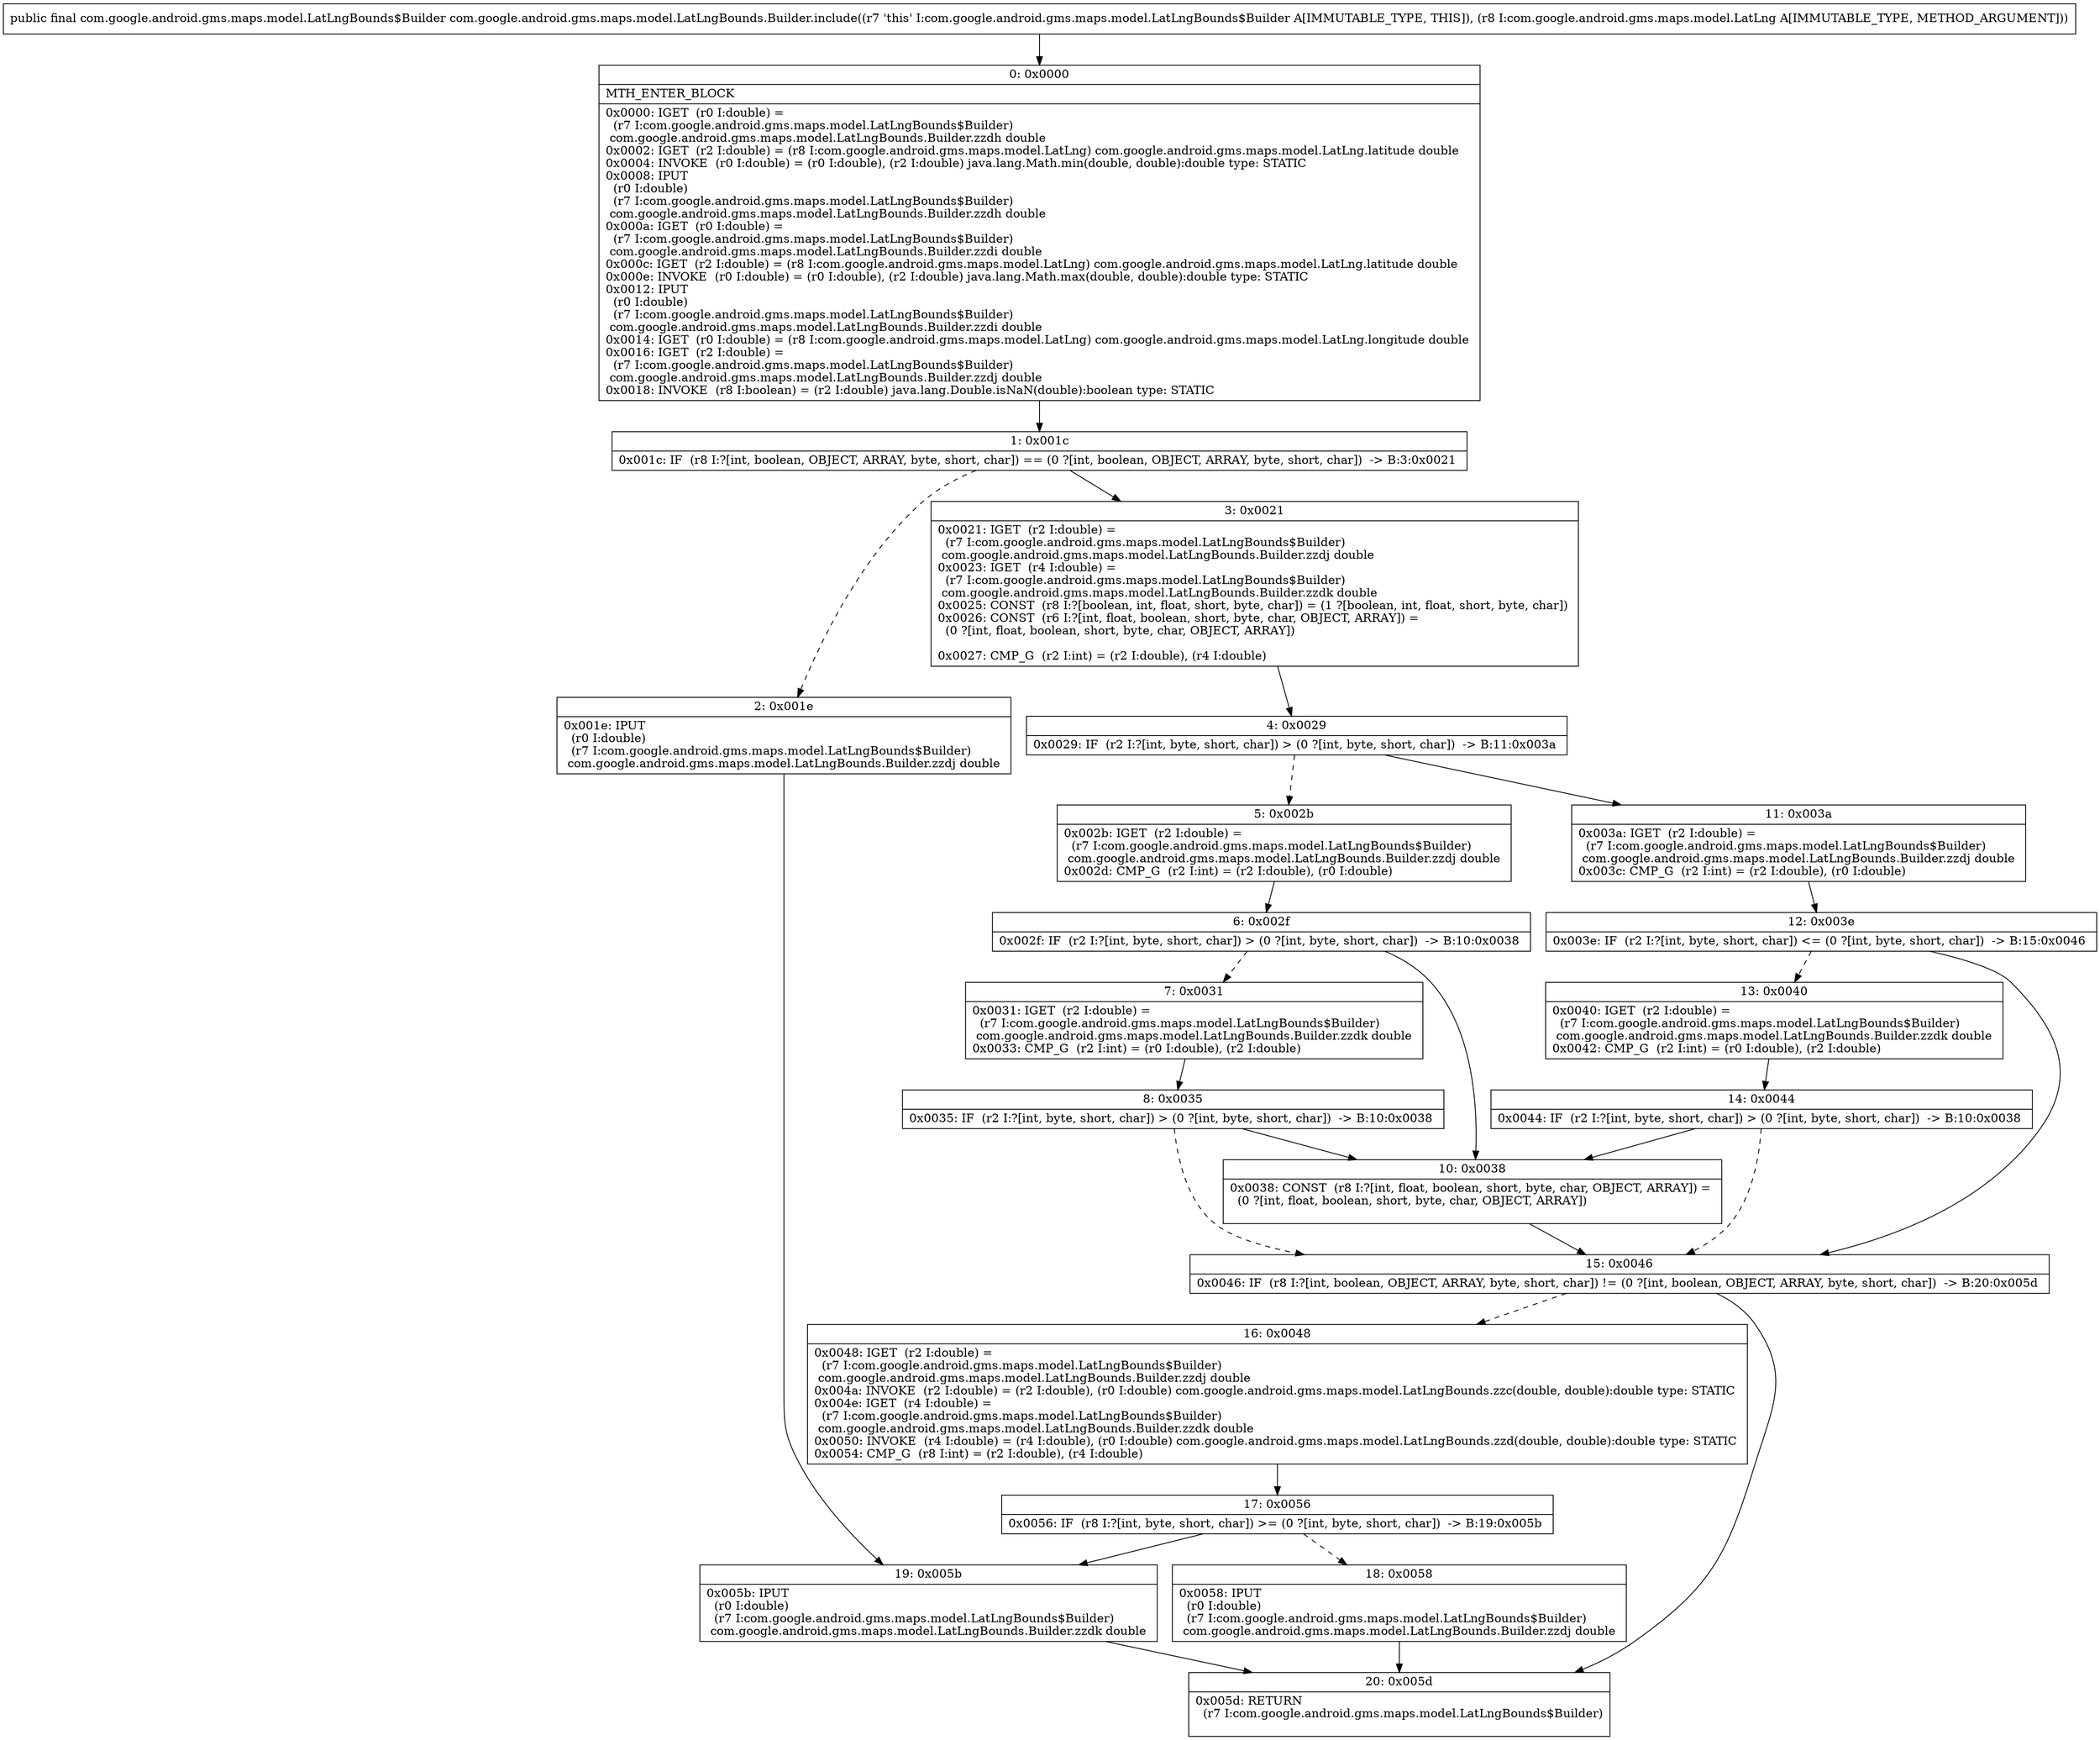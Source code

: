 digraph "CFG forcom.google.android.gms.maps.model.LatLngBounds.Builder.include(Lcom\/google\/android\/gms\/maps\/model\/LatLng;)Lcom\/google\/android\/gms\/maps\/model\/LatLngBounds$Builder;" {
Node_0 [shape=record,label="{0\:\ 0x0000|MTH_ENTER_BLOCK\l|0x0000: IGET  (r0 I:double) = \l  (r7 I:com.google.android.gms.maps.model.LatLngBounds$Builder)\l com.google.android.gms.maps.model.LatLngBounds.Builder.zzdh double \l0x0002: IGET  (r2 I:double) = (r8 I:com.google.android.gms.maps.model.LatLng) com.google.android.gms.maps.model.LatLng.latitude double \l0x0004: INVOKE  (r0 I:double) = (r0 I:double), (r2 I:double) java.lang.Math.min(double, double):double type: STATIC \l0x0008: IPUT  \l  (r0 I:double)\l  (r7 I:com.google.android.gms.maps.model.LatLngBounds$Builder)\l com.google.android.gms.maps.model.LatLngBounds.Builder.zzdh double \l0x000a: IGET  (r0 I:double) = \l  (r7 I:com.google.android.gms.maps.model.LatLngBounds$Builder)\l com.google.android.gms.maps.model.LatLngBounds.Builder.zzdi double \l0x000c: IGET  (r2 I:double) = (r8 I:com.google.android.gms.maps.model.LatLng) com.google.android.gms.maps.model.LatLng.latitude double \l0x000e: INVOKE  (r0 I:double) = (r0 I:double), (r2 I:double) java.lang.Math.max(double, double):double type: STATIC \l0x0012: IPUT  \l  (r0 I:double)\l  (r7 I:com.google.android.gms.maps.model.LatLngBounds$Builder)\l com.google.android.gms.maps.model.LatLngBounds.Builder.zzdi double \l0x0014: IGET  (r0 I:double) = (r8 I:com.google.android.gms.maps.model.LatLng) com.google.android.gms.maps.model.LatLng.longitude double \l0x0016: IGET  (r2 I:double) = \l  (r7 I:com.google.android.gms.maps.model.LatLngBounds$Builder)\l com.google.android.gms.maps.model.LatLngBounds.Builder.zzdj double \l0x0018: INVOKE  (r8 I:boolean) = (r2 I:double) java.lang.Double.isNaN(double):boolean type: STATIC \l}"];
Node_1 [shape=record,label="{1\:\ 0x001c|0x001c: IF  (r8 I:?[int, boolean, OBJECT, ARRAY, byte, short, char]) == (0 ?[int, boolean, OBJECT, ARRAY, byte, short, char])  \-\> B:3:0x0021 \l}"];
Node_2 [shape=record,label="{2\:\ 0x001e|0x001e: IPUT  \l  (r0 I:double)\l  (r7 I:com.google.android.gms.maps.model.LatLngBounds$Builder)\l com.google.android.gms.maps.model.LatLngBounds.Builder.zzdj double \l}"];
Node_3 [shape=record,label="{3\:\ 0x0021|0x0021: IGET  (r2 I:double) = \l  (r7 I:com.google.android.gms.maps.model.LatLngBounds$Builder)\l com.google.android.gms.maps.model.LatLngBounds.Builder.zzdj double \l0x0023: IGET  (r4 I:double) = \l  (r7 I:com.google.android.gms.maps.model.LatLngBounds$Builder)\l com.google.android.gms.maps.model.LatLngBounds.Builder.zzdk double \l0x0025: CONST  (r8 I:?[boolean, int, float, short, byte, char]) = (1 ?[boolean, int, float, short, byte, char]) \l0x0026: CONST  (r6 I:?[int, float, boolean, short, byte, char, OBJECT, ARRAY]) = \l  (0 ?[int, float, boolean, short, byte, char, OBJECT, ARRAY])\l \l0x0027: CMP_G  (r2 I:int) = (r2 I:double), (r4 I:double) \l}"];
Node_4 [shape=record,label="{4\:\ 0x0029|0x0029: IF  (r2 I:?[int, byte, short, char]) \> (0 ?[int, byte, short, char])  \-\> B:11:0x003a \l}"];
Node_5 [shape=record,label="{5\:\ 0x002b|0x002b: IGET  (r2 I:double) = \l  (r7 I:com.google.android.gms.maps.model.LatLngBounds$Builder)\l com.google.android.gms.maps.model.LatLngBounds.Builder.zzdj double \l0x002d: CMP_G  (r2 I:int) = (r2 I:double), (r0 I:double) \l}"];
Node_6 [shape=record,label="{6\:\ 0x002f|0x002f: IF  (r2 I:?[int, byte, short, char]) \> (0 ?[int, byte, short, char])  \-\> B:10:0x0038 \l}"];
Node_7 [shape=record,label="{7\:\ 0x0031|0x0031: IGET  (r2 I:double) = \l  (r7 I:com.google.android.gms.maps.model.LatLngBounds$Builder)\l com.google.android.gms.maps.model.LatLngBounds.Builder.zzdk double \l0x0033: CMP_G  (r2 I:int) = (r0 I:double), (r2 I:double) \l}"];
Node_8 [shape=record,label="{8\:\ 0x0035|0x0035: IF  (r2 I:?[int, byte, short, char]) \> (0 ?[int, byte, short, char])  \-\> B:10:0x0038 \l}"];
Node_10 [shape=record,label="{10\:\ 0x0038|0x0038: CONST  (r8 I:?[int, float, boolean, short, byte, char, OBJECT, ARRAY]) = \l  (0 ?[int, float, boolean, short, byte, char, OBJECT, ARRAY])\l \l}"];
Node_11 [shape=record,label="{11\:\ 0x003a|0x003a: IGET  (r2 I:double) = \l  (r7 I:com.google.android.gms.maps.model.LatLngBounds$Builder)\l com.google.android.gms.maps.model.LatLngBounds.Builder.zzdj double \l0x003c: CMP_G  (r2 I:int) = (r2 I:double), (r0 I:double) \l}"];
Node_12 [shape=record,label="{12\:\ 0x003e|0x003e: IF  (r2 I:?[int, byte, short, char]) \<= (0 ?[int, byte, short, char])  \-\> B:15:0x0046 \l}"];
Node_13 [shape=record,label="{13\:\ 0x0040|0x0040: IGET  (r2 I:double) = \l  (r7 I:com.google.android.gms.maps.model.LatLngBounds$Builder)\l com.google.android.gms.maps.model.LatLngBounds.Builder.zzdk double \l0x0042: CMP_G  (r2 I:int) = (r0 I:double), (r2 I:double) \l}"];
Node_14 [shape=record,label="{14\:\ 0x0044|0x0044: IF  (r2 I:?[int, byte, short, char]) \> (0 ?[int, byte, short, char])  \-\> B:10:0x0038 \l}"];
Node_15 [shape=record,label="{15\:\ 0x0046|0x0046: IF  (r8 I:?[int, boolean, OBJECT, ARRAY, byte, short, char]) != (0 ?[int, boolean, OBJECT, ARRAY, byte, short, char])  \-\> B:20:0x005d \l}"];
Node_16 [shape=record,label="{16\:\ 0x0048|0x0048: IGET  (r2 I:double) = \l  (r7 I:com.google.android.gms.maps.model.LatLngBounds$Builder)\l com.google.android.gms.maps.model.LatLngBounds.Builder.zzdj double \l0x004a: INVOKE  (r2 I:double) = (r2 I:double), (r0 I:double) com.google.android.gms.maps.model.LatLngBounds.zzc(double, double):double type: STATIC \l0x004e: IGET  (r4 I:double) = \l  (r7 I:com.google.android.gms.maps.model.LatLngBounds$Builder)\l com.google.android.gms.maps.model.LatLngBounds.Builder.zzdk double \l0x0050: INVOKE  (r4 I:double) = (r4 I:double), (r0 I:double) com.google.android.gms.maps.model.LatLngBounds.zzd(double, double):double type: STATIC \l0x0054: CMP_G  (r8 I:int) = (r2 I:double), (r4 I:double) \l}"];
Node_17 [shape=record,label="{17\:\ 0x0056|0x0056: IF  (r8 I:?[int, byte, short, char]) \>= (0 ?[int, byte, short, char])  \-\> B:19:0x005b \l}"];
Node_18 [shape=record,label="{18\:\ 0x0058|0x0058: IPUT  \l  (r0 I:double)\l  (r7 I:com.google.android.gms.maps.model.LatLngBounds$Builder)\l com.google.android.gms.maps.model.LatLngBounds.Builder.zzdj double \l}"];
Node_19 [shape=record,label="{19\:\ 0x005b|0x005b: IPUT  \l  (r0 I:double)\l  (r7 I:com.google.android.gms.maps.model.LatLngBounds$Builder)\l com.google.android.gms.maps.model.LatLngBounds.Builder.zzdk double \l}"];
Node_20 [shape=record,label="{20\:\ 0x005d|0x005d: RETURN  \l  (r7 I:com.google.android.gms.maps.model.LatLngBounds$Builder)\l \l}"];
MethodNode[shape=record,label="{public final com.google.android.gms.maps.model.LatLngBounds$Builder com.google.android.gms.maps.model.LatLngBounds.Builder.include((r7 'this' I:com.google.android.gms.maps.model.LatLngBounds$Builder A[IMMUTABLE_TYPE, THIS]), (r8 I:com.google.android.gms.maps.model.LatLng A[IMMUTABLE_TYPE, METHOD_ARGUMENT])) }"];
MethodNode -> Node_0;
Node_0 -> Node_1;
Node_1 -> Node_2[style=dashed];
Node_1 -> Node_3;
Node_2 -> Node_19;
Node_3 -> Node_4;
Node_4 -> Node_5[style=dashed];
Node_4 -> Node_11;
Node_5 -> Node_6;
Node_6 -> Node_7[style=dashed];
Node_6 -> Node_10;
Node_7 -> Node_8;
Node_8 -> Node_10;
Node_8 -> Node_15[style=dashed];
Node_10 -> Node_15;
Node_11 -> Node_12;
Node_12 -> Node_13[style=dashed];
Node_12 -> Node_15;
Node_13 -> Node_14;
Node_14 -> Node_10;
Node_14 -> Node_15[style=dashed];
Node_15 -> Node_16[style=dashed];
Node_15 -> Node_20;
Node_16 -> Node_17;
Node_17 -> Node_18[style=dashed];
Node_17 -> Node_19;
Node_18 -> Node_20;
Node_19 -> Node_20;
}

